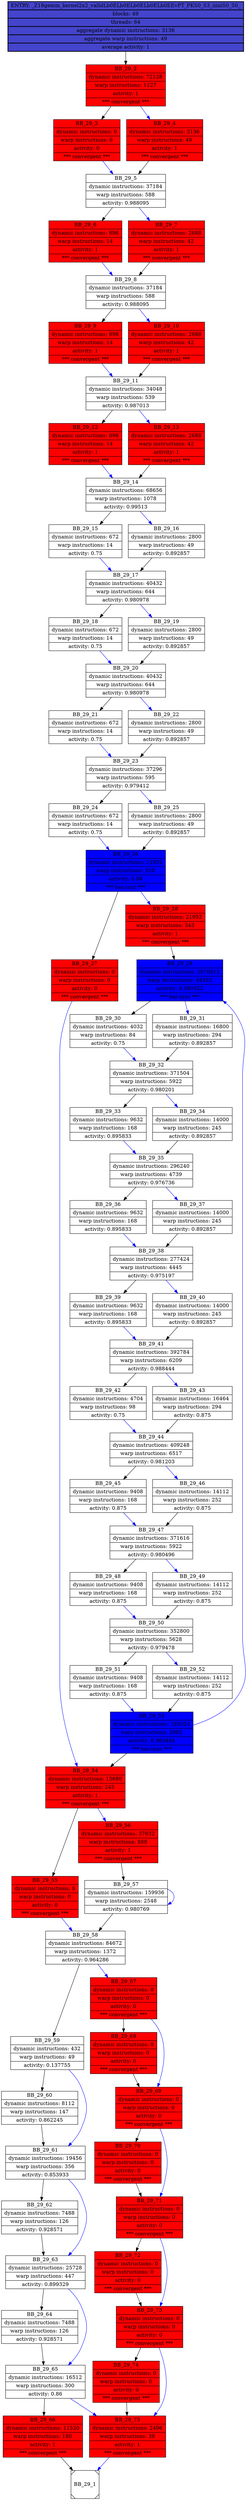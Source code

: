 /*
     kernel: _Z18gemm_kernel2x2_valIdLb0ELb0ELb0ELb0ELb0EEvPT_PKS0_S3_iiiiiiS0_S0_
*/
digraph {
  // basic blocks

  bb_0 [shape=record,style="bold,filled",fillcolor="#4444cc",label="{ ENTRY: _Z18gemm_kernel2x2_valIdLb0ELb0ELb0ELb0ELb0EEvPT_PKS0_S3_iiiiiiS0_S0_ | blocks: 49 | threads: 64 | aggregate dynamic instructions: 3136 | aggregate warp instructions: 49 | average activity: 1}"];
  bb_1 [shape=Msquare,label="BB_29_1"];
  bb_4 [shape=record,label="{BB_29_2 | dynamic instructions: 72128 | warp instructions: 1127 | activity: 1 | *** convergent *** }",style="filled",fillcolor="#ff0000"];
  bb_5 [shape=record,label="{BB_29_3 | dynamic instructions: 0 | warp instructions: 0 | activity: 0 | *** convergent *** }",style="filled",fillcolor="#ff0000"];
  bb_6 [shape=record,label="{BB_29_4 | dynamic instructions: 3136 | warp instructions: 49 | activity: 1 | *** convergent *** }",style="filled",fillcolor="#ff0000"];
  bb_7 [shape=record,label="{BB_29_5 | dynamic instructions: 37184 | warp instructions: 588 | activity: 0.988095}"];
  bb_8 [shape=record,label="{BB_29_6 | dynamic instructions: 896 | warp instructions: 14 | activity: 1 | *** convergent *** }",style="filled",fillcolor="#ff0000"];
  bb_9 [shape=record,label="{BB_29_7 | dynamic instructions: 2688 | warp instructions: 42 | activity: 1 | *** convergent *** }",style="filled",fillcolor="#ff0000"];
  bb_10 [shape=record,label="{BB_29_8 | dynamic instructions: 37184 | warp instructions: 588 | activity: 0.988095}"];
  bb_11 [shape=record,label="{BB_29_9 | dynamic instructions: 896 | warp instructions: 14 | activity: 1 | *** convergent *** }",style="filled",fillcolor="#ff0000"];
  bb_12 [shape=record,label="{BB_29_10 | dynamic instructions: 2688 | warp instructions: 42 | activity: 1 | *** convergent *** }",style="filled",fillcolor="#ff0000"];
  bb_13 [shape=record,label="{BB_29_11 | dynamic instructions: 34048 | warp instructions: 539 | activity: 0.987013}"];
  bb_14 [shape=record,label="{BB_29_12 | dynamic instructions: 896 | warp instructions: 14 | activity: 1 | *** convergent *** }",style="filled",fillcolor="#ff0000"];
  bb_15 [shape=record,label="{BB_29_13 | dynamic instructions: 2688 | warp instructions: 42 | activity: 1 | *** convergent *** }",style="filled",fillcolor="#ff0000"];
  bb_16 [shape=record,label="{BB_29_14 | dynamic instructions: 68656 | warp instructions: 1078 | activity: 0.99513}"];
  bb_17 [shape=record,label="{BB_29_15 | dynamic instructions: 672 | warp instructions: 14 | activity: 0.75}"];
  bb_18 [shape=record,label="{BB_29_16 | dynamic instructions: 2800 | warp instructions: 49 | activity: 0.892857}"];
  bb_19 [shape=record,label="{BB_29_17 | dynamic instructions: 40432 | warp instructions: 644 | activity: 0.980978}"];
  bb_20 [shape=record,label="{BB_29_18 | dynamic instructions: 672 | warp instructions: 14 | activity: 0.75}"];
  bb_21 [shape=record,label="{BB_29_19 | dynamic instructions: 2800 | warp instructions: 49 | activity: 0.892857}"];
  bb_22 [shape=record,label="{BB_29_20 | dynamic instructions: 40432 | warp instructions: 644 | activity: 0.980978}"];
  bb_23 [shape=record,label="{BB_29_21 | dynamic instructions: 672 | warp instructions: 14 | activity: 0.75}"];
  bb_24 [shape=record,label="{BB_29_22 | dynamic instructions: 2800 | warp instructions: 49 | activity: 0.892857}"];
  bb_25 [shape=record,label="{BB_29_23 | dynamic instructions: 37296 | warp instructions: 595 | activity: 0.979412}"];
  bb_26 [shape=record,label="{BB_29_24 | dynamic instructions: 672 | warp instructions: 14 | activity: 0.75}"];
  bb_27 [shape=record,label="{BB_29_25 | dynamic instructions: 2800 | warp instructions: 49 | activity: 0.892857}"];
  bb_28 [shape=record,label="{BB_29_26 | dynamic instructions: 21952 | warp instructions: 350 | activity: 0.98 | *** bar.sync *** }",style="filled",fillcolor="#0000ff"];
  bb_29 [shape=record,label="{BB_29_27 | dynamic instructions: 0 | warp instructions: 0 | activity: 0 | *** convergent *** }",style="filled",fillcolor="#ff0000"];
  bb_30 [shape=record,label="{BB_29_28 | dynamic instructions: 21952 | warp instructions: 343 | activity: 1 | *** convergent *** }",style="filled",fillcolor="#ff0000"];
  bb_31 [shape=record,label="{BB_29_29 | dynamic instructions: 2970912 | warp instructions: 46452 | activity: 0.999322 | *** bar.sync *** }",style="filled",fillcolor="#0000ff"];
  bb_32 [shape=record,label="{BB_29_30 | dynamic instructions: 4032 | warp instructions: 84 | activity: 0.75}"];
  bb_33 [shape=record,label="{BB_29_31 | dynamic instructions: 16800 | warp instructions: 294 | activity: 0.892857}"];
  bb_34 [shape=record,label="{BB_29_32 | dynamic instructions: 371504 | warp instructions: 5922 | activity: 0.980201}"];
  bb_35 [shape=record,label="{BB_29_33 | dynamic instructions: 9632 | warp instructions: 168 | activity: 0.895833}"];
  bb_36 [shape=record,label="{BB_29_34 | dynamic instructions: 14000 | warp instructions: 245 | activity: 0.892857}"];
  bb_37 [shape=record,label="{BB_29_35 | dynamic instructions: 296240 | warp instructions: 4739 | activity: 0.976736}"];
  bb_38 [shape=record,label="{BB_29_36 | dynamic instructions: 9632 | warp instructions: 168 | activity: 0.895833}"];
  bb_39 [shape=record,label="{BB_29_37 | dynamic instructions: 14000 | warp instructions: 245 | activity: 0.892857}"];
  bb_40 [shape=record,label="{BB_29_38 | dynamic instructions: 277424 | warp instructions: 4445 | activity: 0.975197}"];
  bb_41 [shape=record,label="{BB_29_39 | dynamic instructions: 9632 | warp instructions: 168 | activity: 0.895833}"];
  bb_42 [shape=record,label="{BB_29_40 | dynamic instructions: 14000 | warp instructions: 245 | activity: 0.892857}"];
  bb_43 [shape=record,label="{BB_29_41 | dynamic instructions: 392784 | warp instructions: 6209 | activity: 0.988444}"];
  bb_44 [shape=record,label="{BB_29_42 | dynamic instructions: 4704 | warp instructions: 98 | activity: 0.75}"];
  bb_45 [shape=record,label="{BB_29_43 | dynamic instructions: 16464 | warp instructions: 294 | activity: 0.875}"];
  bb_46 [shape=record,label="{BB_29_44 | dynamic instructions: 409248 | warp instructions: 6517 | activity: 0.981203}"];
  bb_47 [shape=record,label="{BB_29_45 | dynamic instructions: 9408 | warp instructions: 168 | activity: 0.875}"];
  bb_48 [shape=record,label="{BB_29_46 | dynamic instructions: 14112 | warp instructions: 252 | activity: 0.875}"];
  bb_49 [shape=record,label="{BB_29_47 | dynamic instructions: 371616 | warp instructions: 5922 | activity: 0.980496}"];
  bb_50 [shape=record,label="{BB_29_48 | dynamic instructions: 9408 | warp instructions: 168 | activity: 0.875}"];
  bb_51 [shape=record,label="{BB_29_49 | dynamic instructions: 14112 | warp instructions: 252 | activity: 0.875}"];
  bb_52 [shape=record,label="{BB_29_50 | dynamic instructions: 352800 | warp instructions: 5628 | activity: 0.979478}"];
  bb_53 [shape=record,label="{BB_29_51 | dynamic instructions: 9408 | warp instructions: 168 | activity: 0.875}"];
  bb_54 [shape=record,label="{BB_29_52 | dynamic instructions: 14112 | warp instructions: 252 | activity: 0.875}"];
  bb_55 [shape=record,label="{BB_29_53 | dynamic instructions: 185024 | warp instructions: 2982 | activity: 0.969484 | *** bar.sync *** }",style="filled",fillcolor="#0000ff"];
  bb_56 [shape=record,label="{BB_29_54 | dynamic instructions: 15680 | warp instructions: 245 | activity: 1 | *** convergent *** }",style="filled",fillcolor="#ff0000"];
  bb_57 [shape=record,label="{BB_29_55 | dynamic instructions: 0 | warp instructions: 0 | activity: 0 | *** convergent *** }",style="filled",fillcolor="#ff0000"];
  bb_58 [shape=record,label="{BB_29_56 | dynamic instructions: 37632 | warp instructions: 588 | activity: 1 | *** convergent *** }",style="filled",fillcolor="#ff0000"];
  bb_59 [shape=record,label="{BB_29_57 | dynamic instructions: 159936 | warp instructions: 2548 | activity: 0.980769}"];
  bb_60 [shape=record,label="{BB_29_58 | dynamic instructions: 84672 | warp instructions: 1372 | activity: 0.964286}"];
  bb_61 [shape=record,label="{BB_29_59 | dynamic instructions: 432 | warp instructions: 49 | activity: 0.137755}"];
  bb_62 [shape=record,label="{BB_29_60 | dynamic instructions: 8112 | warp instructions: 147 | activity: 0.862245}"];
  bb_63 [shape=record,label="{BB_29_61 | dynamic instructions: 19456 | warp instructions: 356 | activity: 0.853933}"];
  bb_64 [shape=record,label="{BB_29_62 | dynamic instructions: 7488 | warp instructions: 126 | activity: 0.928571}"];
  bb_65 [shape=record,label="{BB_29_63 | dynamic instructions: 25728 | warp instructions: 447 | activity: 0.899329}"];
  bb_66 [shape=record,label="{BB_29_64 | dynamic instructions: 7488 | warp instructions: 126 | activity: 0.928571}"];
  bb_67 [shape=record,label="{BB_29_65 | dynamic instructions: 16512 | warp instructions: 300 | activity: 0.86}"];
  bb_68 [shape=record,label="{BB_29_66 | dynamic instructions: 11520 | warp instructions: 180 | activity: 1 | *** convergent *** }",style="filled",fillcolor="#ff0000"];
  bb_69 [shape=record,label="{BB_29_67 | dynamic instructions: 0 | warp instructions: 0 | activity: 0 | *** convergent *** }",style="filled",fillcolor="#ff0000"];
  bb_70 [shape=record,label="{BB_29_68 | dynamic instructions: 0 | warp instructions: 0 | activity: 0 | *** convergent *** }",style="filled",fillcolor="#ff0000"];
  bb_71 [shape=record,label="{BB_29_69 | dynamic instructions: 0 | warp instructions: 0 | activity: 0 | *** convergent *** }",style="filled",fillcolor="#ff0000"];
  bb_72 [shape=record,label="{BB_29_70 | dynamic instructions: 0 | warp instructions: 0 | activity: 0 | *** convergent *** }",style="filled",fillcolor="#ff0000"];
  bb_73 [shape=record,label="{BB_29_71 | dynamic instructions: 0 | warp instructions: 0 | activity: 0 | *** convergent *** }",style="filled",fillcolor="#ff0000"];
  bb_74 [shape=record,label="{BB_29_72 | dynamic instructions: 0 | warp instructions: 0 | activity: 0 | *** convergent *** }",style="filled",fillcolor="#ff0000"];
  bb_75 [shape=record,label="{BB_29_73 | dynamic instructions: 0 | warp instructions: 0 | activity: 0 | *** convergent *** }",style="filled",fillcolor="#ff0000"];
  bb_76 [shape=record,label="{BB_29_74 | dynamic instructions: 0 | warp instructions: 0 | activity: 0 | *** convergent *** }",style="filled",fillcolor="#ff0000"];
  bb_77 [shape=record,label="{BB_29_75 | dynamic instructions: 2496 | warp instructions: 39 | activity: 1 | *** convergent *** }",style="filled",fillcolor="#ff0000"];


  // edges

  bb_0 -> bb_4 ;
  bb_4 -> bb_5 ;
  bb_6 -> bb_7 ;
  bb_7 -> bb_8 ;
  bb_9 -> bb_10 ;
  bb_10 -> bb_11 ;
  bb_12 -> bb_13 ;
  bb_13 -> bb_14 ;
  bb_15 -> bb_16 ;
  bb_16 -> bb_17 ;
  bb_18 -> bb_19 ;
  bb_19 -> bb_20 ;
  bb_21 -> bb_22 ;
  bb_22 -> bb_23 ;
  bb_24 -> bb_25 ;
  bb_25 -> bb_26 ;
  bb_27 -> bb_28 ;
  bb_28 -> bb_29 ;
  bb_30 -> bb_31 ;
  bb_31 -> bb_32 ;
  bb_33 -> bb_34 ;
  bb_34 -> bb_35 ;
  bb_36 -> bb_37 ;
  bb_37 -> bb_38 ;
  bb_39 -> bb_40 ;
  bb_40 -> bb_41 ;
  bb_42 -> bb_43 ;
  bb_43 -> bb_44 ;
  bb_45 -> bb_46 ;
  bb_46 -> bb_47 ;
  bb_48 -> bb_49 ;
  bb_49 -> bb_50 ;
  bb_51 -> bb_52 ;
  bb_52 -> bb_53 ;
  bb_54 -> bb_55 ;
  bb_55 -> bb_56 ;
  bb_56 -> bb_57 ;
  bb_58 -> bb_59 ;
  bb_59 -> bb_60 ;
  bb_60 -> bb_61 ;
  bb_61 -> bb_62 ;
  bb_62 -> bb_63 ;
  bb_63 -> bb_64 ;
  bb_64 -> bb_65 ;
  bb_65 -> bb_66 ;
  bb_66 -> bb_67 ;
  bb_67 -> bb_68 ;
  bb_68 -> bb_1 ;
  bb_69 -> bb_70 ;
  bb_70 -> bb_71 ;
  bb_71 -> bb_72 ;
  bb_72 -> bb_73 ;
  bb_73 -> bb_74 ;
  bb_74 -> bb_75 ;
  bb_75 -> bb_76 ;
  bb_76 -> bb_77 ;
  bb_77 -> bb_1 [color=blue];
  bb_4 -> bb_6 [color=blue];
  bb_5 -> bb_7 [color=blue];
  bb_7 -> bb_9 [color=blue];
  bb_8 -> bb_10 [color=blue];
  bb_10 -> bb_12 [color=blue];
  bb_11 -> bb_13 [color=blue];
  bb_13 -> bb_15 [color=blue];
  bb_14 -> bb_16 [color=blue];
  bb_16 -> bb_18 [color=blue];
  bb_17 -> bb_19 [color=blue];
  bb_19 -> bb_21 [color=blue];
  bb_20 -> bb_22 [color=blue];
  bb_22 -> bb_24 [color=blue];
  bb_23 -> bb_25 [color=blue];
  bb_25 -> bb_27 [color=blue];
  bb_26 -> bb_28 [color=blue];
  bb_28 -> bb_30 [color=blue];
  bb_29 -> bb_56 [color=blue];
  bb_31 -> bb_33 [color=blue];
  bb_32 -> bb_34 [color=blue];
  bb_34 -> bb_36 [color=blue];
  bb_35 -> bb_37 [color=blue];
  bb_37 -> bb_39 [color=blue];
  bb_38 -> bb_40 [color=blue];
  bb_40 -> bb_42 [color=blue];
  bb_41 -> bb_43 [color=blue];
  bb_43 -> bb_45 [color=blue];
  bb_44 -> bb_46 [color=blue];
  bb_46 -> bb_48 [color=blue];
  bb_47 -> bb_49 [color=blue];
  bb_49 -> bb_51 [color=blue];
  bb_50 -> bb_52 [color=blue];
  bb_52 -> bb_54 [color=blue];
  bb_53 -> bb_55 [color=blue];
  bb_55 -> bb_31 [color=blue];
  bb_56 -> bb_58 [color=blue];
  bb_57 -> bb_60 [color=blue];
  bb_59 -> bb_59 [color=blue];
  bb_60 -> bb_69 [color=blue];
  bb_61 -> bb_63 [color=blue];
  bb_63 -> bb_65 [color=blue];
  bb_65 -> bb_67 [color=blue];
  bb_67 -> bb_77 [color=blue];
  bb_69 -> bb_71 [color=blue];
  bb_71 -> bb_73 [color=blue];
  bb_73 -> bb_75 [color=blue];
  bb_75 -> bb_77 [color=blue];
}
